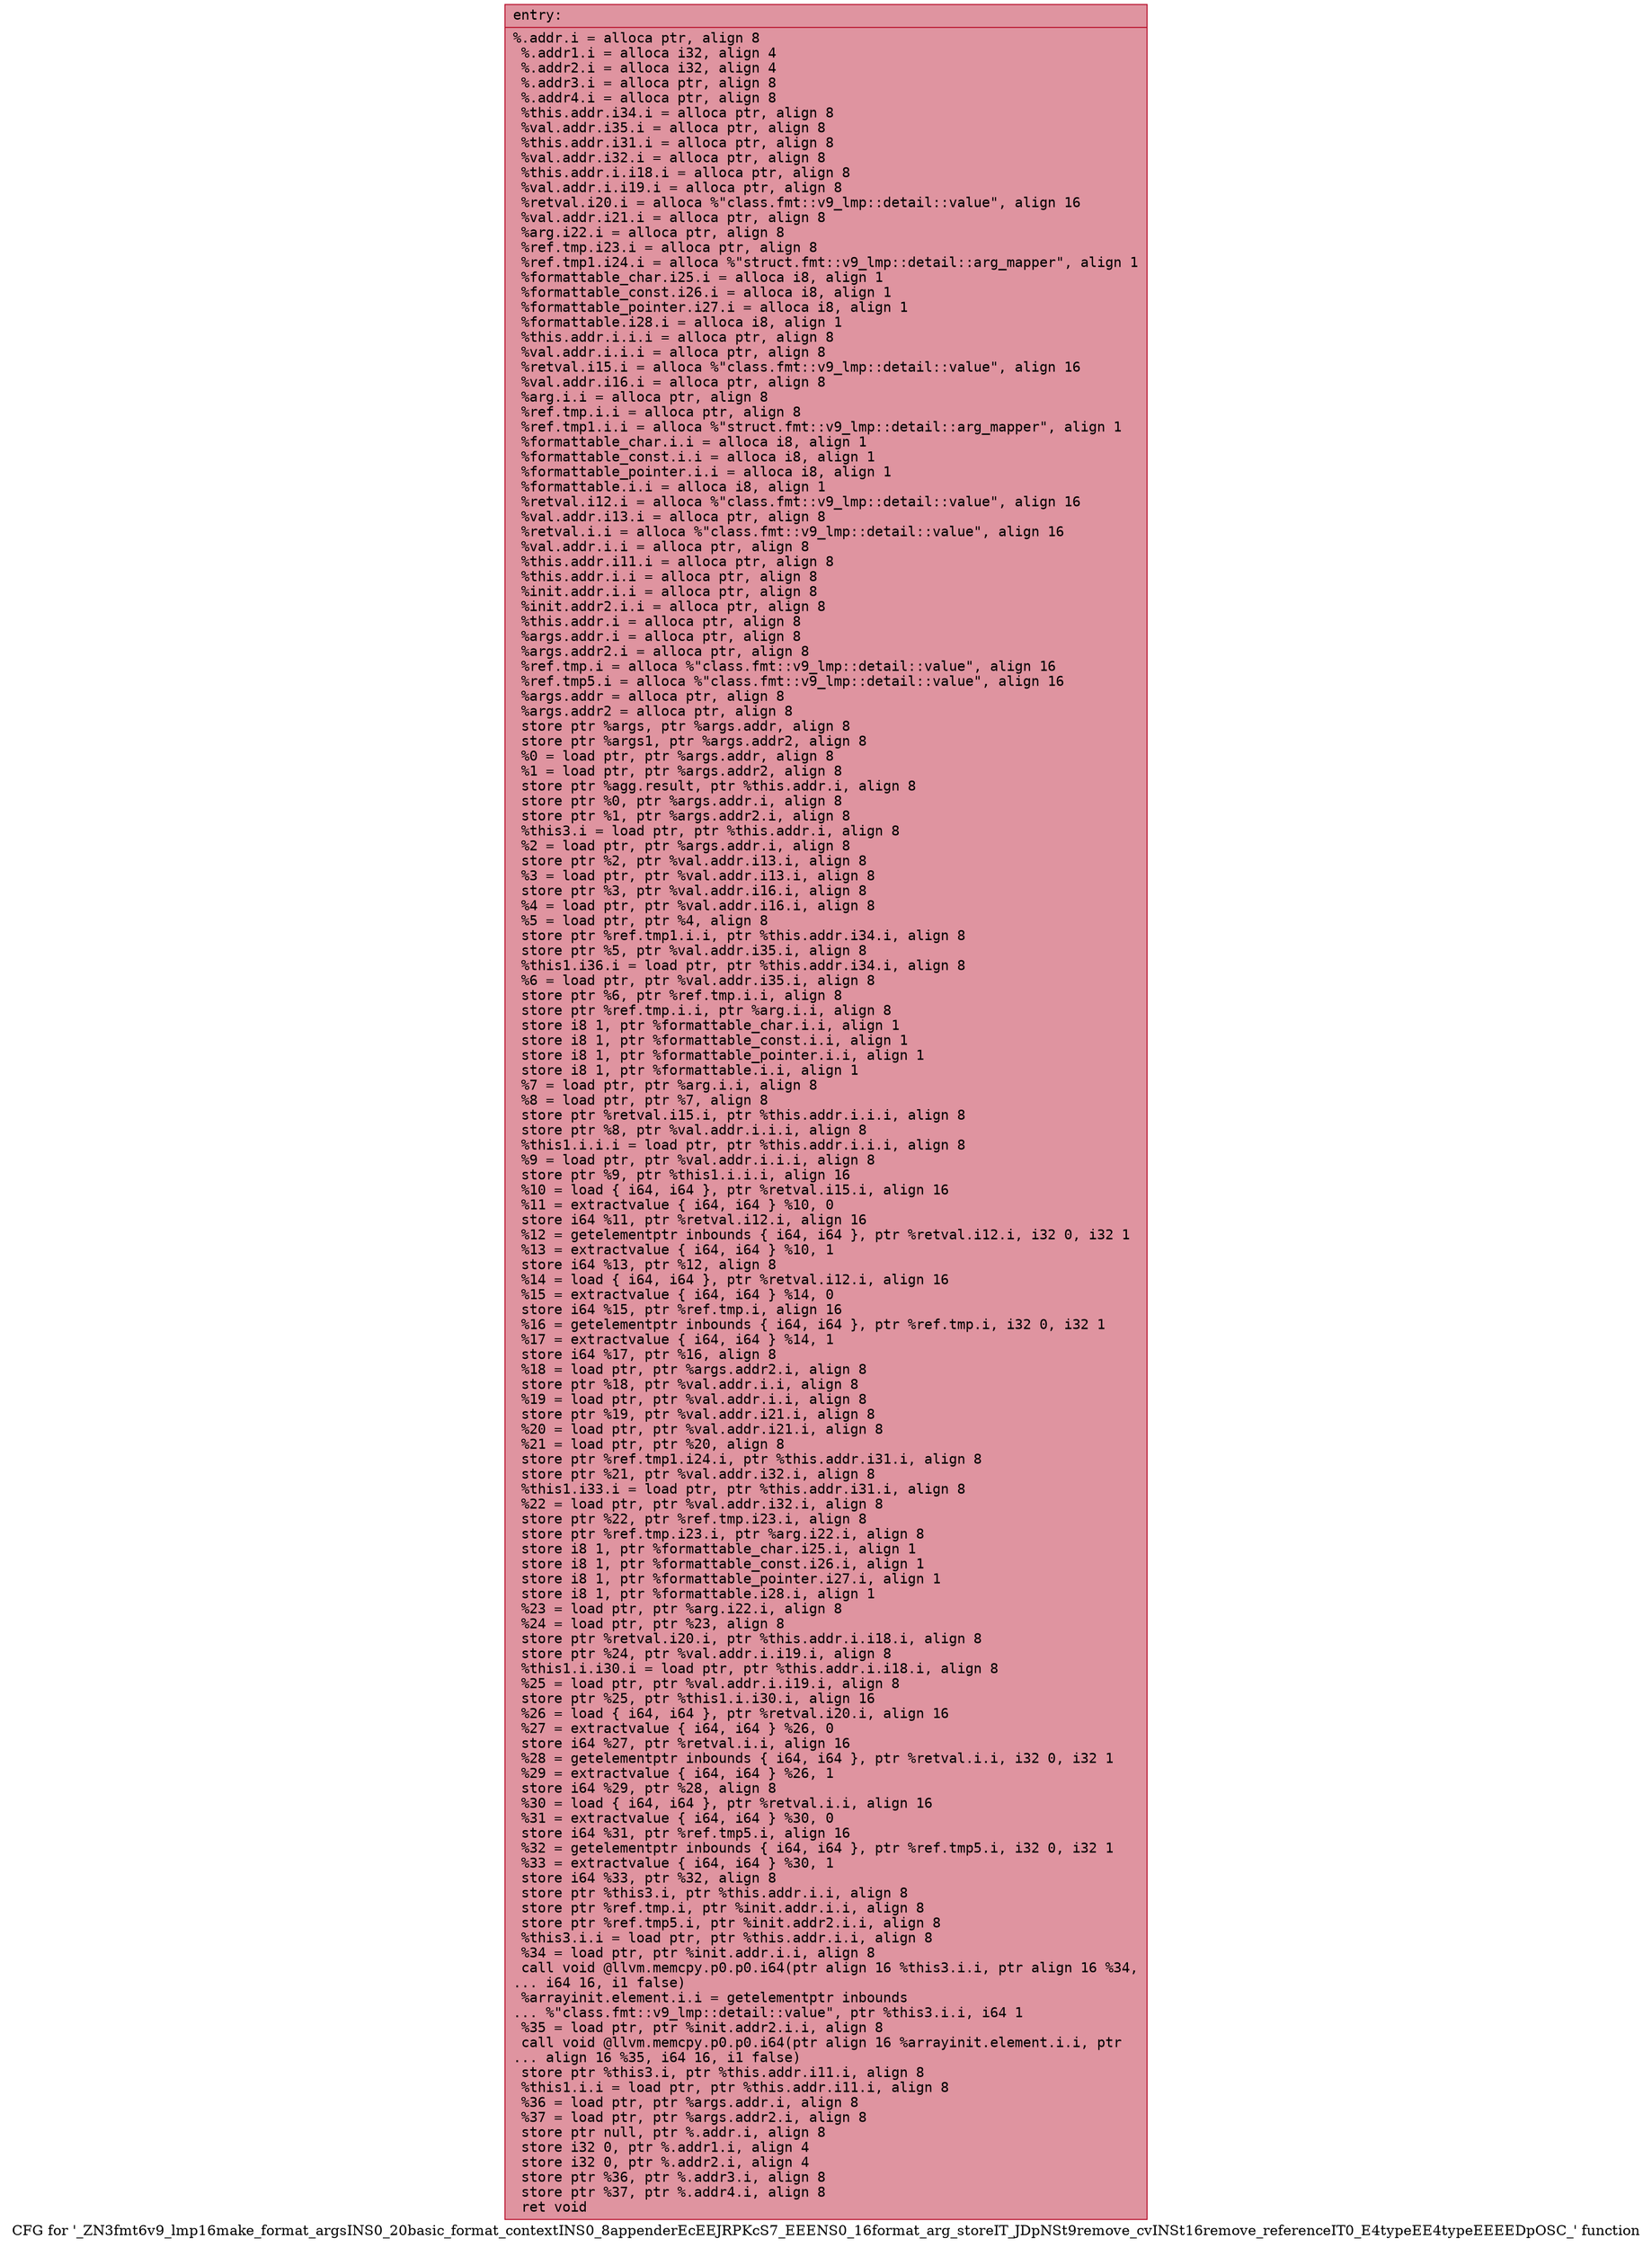 digraph "CFG for '_ZN3fmt6v9_lmp16make_format_argsINS0_20basic_format_contextINS0_8appenderEcEEJRPKcS7_EEENS0_16format_arg_storeIT_JDpNSt9remove_cvINSt16remove_referenceIT0_E4typeEE4typeEEEEDpOSC_' function" {
	label="CFG for '_ZN3fmt6v9_lmp16make_format_argsINS0_20basic_format_contextINS0_8appenderEcEEJRPKcS7_EEENS0_16format_arg_storeIT_JDpNSt9remove_cvINSt16remove_referenceIT0_E4typeEE4typeEEEEDpOSC_' function";

	Node0x55e069416240 [shape=record,color="#b70d28ff", style=filled, fillcolor="#b70d2870" fontname="Courier",label="{entry:\l|  %.addr.i = alloca ptr, align 8\l  %.addr1.i = alloca i32, align 4\l  %.addr2.i = alloca i32, align 4\l  %.addr3.i = alloca ptr, align 8\l  %.addr4.i = alloca ptr, align 8\l  %this.addr.i34.i = alloca ptr, align 8\l  %val.addr.i35.i = alloca ptr, align 8\l  %this.addr.i31.i = alloca ptr, align 8\l  %val.addr.i32.i = alloca ptr, align 8\l  %this.addr.i.i18.i = alloca ptr, align 8\l  %val.addr.i.i19.i = alloca ptr, align 8\l  %retval.i20.i = alloca %\"class.fmt::v9_lmp::detail::value\", align 16\l  %val.addr.i21.i = alloca ptr, align 8\l  %arg.i22.i = alloca ptr, align 8\l  %ref.tmp.i23.i = alloca ptr, align 8\l  %ref.tmp1.i24.i = alloca %\"struct.fmt::v9_lmp::detail::arg_mapper\", align 1\l  %formattable_char.i25.i = alloca i8, align 1\l  %formattable_const.i26.i = alloca i8, align 1\l  %formattable_pointer.i27.i = alloca i8, align 1\l  %formattable.i28.i = alloca i8, align 1\l  %this.addr.i.i.i = alloca ptr, align 8\l  %val.addr.i.i.i = alloca ptr, align 8\l  %retval.i15.i = alloca %\"class.fmt::v9_lmp::detail::value\", align 16\l  %val.addr.i16.i = alloca ptr, align 8\l  %arg.i.i = alloca ptr, align 8\l  %ref.tmp.i.i = alloca ptr, align 8\l  %ref.tmp1.i.i = alloca %\"struct.fmt::v9_lmp::detail::arg_mapper\", align 1\l  %formattable_char.i.i = alloca i8, align 1\l  %formattable_const.i.i = alloca i8, align 1\l  %formattable_pointer.i.i = alloca i8, align 1\l  %formattable.i.i = alloca i8, align 1\l  %retval.i12.i = alloca %\"class.fmt::v9_lmp::detail::value\", align 16\l  %val.addr.i13.i = alloca ptr, align 8\l  %retval.i.i = alloca %\"class.fmt::v9_lmp::detail::value\", align 16\l  %val.addr.i.i = alloca ptr, align 8\l  %this.addr.i11.i = alloca ptr, align 8\l  %this.addr.i.i = alloca ptr, align 8\l  %init.addr.i.i = alloca ptr, align 8\l  %init.addr2.i.i = alloca ptr, align 8\l  %this.addr.i = alloca ptr, align 8\l  %args.addr.i = alloca ptr, align 8\l  %args.addr2.i = alloca ptr, align 8\l  %ref.tmp.i = alloca %\"class.fmt::v9_lmp::detail::value\", align 16\l  %ref.tmp5.i = alloca %\"class.fmt::v9_lmp::detail::value\", align 16\l  %args.addr = alloca ptr, align 8\l  %args.addr2 = alloca ptr, align 8\l  store ptr %args, ptr %args.addr, align 8\l  store ptr %args1, ptr %args.addr2, align 8\l  %0 = load ptr, ptr %args.addr, align 8\l  %1 = load ptr, ptr %args.addr2, align 8\l  store ptr %agg.result, ptr %this.addr.i, align 8\l  store ptr %0, ptr %args.addr.i, align 8\l  store ptr %1, ptr %args.addr2.i, align 8\l  %this3.i = load ptr, ptr %this.addr.i, align 8\l  %2 = load ptr, ptr %args.addr.i, align 8\l  store ptr %2, ptr %val.addr.i13.i, align 8\l  %3 = load ptr, ptr %val.addr.i13.i, align 8\l  store ptr %3, ptr %val.addr.i16.i, align 8\l  %4 = load ptr, ptr %val.addr.i16.i, align 8\l  %5 = load ptr, ptr %4, align 8\l  store ptr %ref.tmp1.i.i, ptr %this.addr.i34.i, align 8\l  store ptr %5, ptr %val.addr.i35.i, align 8\l  %this1.i36.i = load ptr, ptr %this.addr.i34.i, align 8\l  %6 = load ptr, ptr %val.addr.i35.i, align 8\l  store ptr %6, ptr %ref.tmp.i.i, align 8\l  store ptr %ref.tmp.i.i, ptr %arg.i.i, align 8\l  store i8 1, ptr %formattable_char.i.i, align 1\l  store i8 1, ptr %formattable_const.i.i, align 1\l  store i8 1, ptr %formattable_pointer.i.i, align 1\l  store i8 1, ptr %formattable.i.i, align 1\l  %7 = load ptr, ptr %arg.i.i, align 8\l  %8 = load ptr, ptr %7, align 8\l  store ptr %retval.i15.i, ptr %this.addr.i.i.i, align 8\l  store ptr %8, ptr %val.addr.i.i.i, align 8\l  %this1.i.i.i = load ptr, ptr %this.addr.i.i.i, align 8\l  %9 = load ptr, ptr %val.addr.i.i.i, align 8\l  store ptr %9, ptr %this1.i.i.i, align 16\l  %10 = load \{ i64, i64 \}, ptr %retval.i15.i, align 16\l  %11 = extractvalue \{ i64, i64 \} %10, 0\l  store i64 %11, ptr %retval.i12.i, align 16\l  %12 = getelementptr inbounds \{ i64, i64 \}, ptr %retval.i12.i, i32 0, i32 1\l  %13 = extractvalue \{ i64, i64 \} %10, 1\l  store i64 %13, ptr %12, align 8\l  %14 = load \{ i64, i64 \}, ptr %retval.i12.i, align 16\l  %15 = extractvalue \{ i64, i64 \} %14, 0\l  store i64 %15, ptr %ref.tmp.i, align 16\l  %16 = getelementptr inbounds \{ i64, i64 \}, ptr %ref.tmp.i, i32 0, i32 1\l  %17 = extractvalue \{ i64, i64 \} %14, 1\l  store i64 %17, ptr %16, align 8\l  %18 = load ptr, ptr %args.addr2.i, align 8\l  store ptr %18, ptr %val.addr.i.i, align 8\l  %19 = load ptr, ptr %val.addr.i.i, align 8\l  store ptr %19, ptr %val.addr.i21.i, align 8\l  %20 = load ptr, ptr %val.addr.i21.i, align 8\l  %21 = load ptr, ptr %20, align 8\l  store ptr %ref.tmp1.i24.i, ptr %this.addr.i31.i, align 8\l  store ptr %21, ptr %val.addr.i32.i, align 8\l  %this1.i33.i = load ptr, ptr %this.addr.i31.i, align 8\l  %22 = load ptr, ptr %val.addr.i32.i, align 8\l  store ptr %22, ptr %ref.tmp.i23.i, align 8\l  store ptr %ref.tmp.i23.i, ptr %arg.i22.i, align 8\l  store i8 1, ptr %formattable_char.i25.i, align 1\l  store i8 1, ptr %formattable_const.i26.i, align 1\l  store i8 1, ptr %formattable_pointer.i27.i, align 1\l  store i8 1, ptr %formattable.i28.i, align 1\l  %23 = load ptr, ptr %arg.i22.i, align 8\l  %24 = load ptr, ptr %23, align 8\l  store ptr %retval.i20.i, ptr %this.addr.i.i18.i, align 8\l  store ptr %24, ptr %val.addr.i.i19.i, align 8\l  %this1.i.i30.i = load ptr, ptr %this.addr.i.i18.i, align 8\l  %25 = load ptr, ptr %val.addr.i.i19.i, align 8\l  store ptr %25, ptr %this1.i.i30.i, align 16\l  %26 = load \{ i64, i64 \}, ptr %retval.i20.i, align 16\l  %27 = extractvalue \{ i64, i64 \} %26, 0\l  store i64 %27, ptr %retval.i.i, align 16\l  %28 = getelementptr inbounds \{ i64, i64 \}, ptr %retval.i.i, i32 0, i32 1\l  %29 = extractvalue \{ i64, i64 \} %26, 1\l  store i64 %29, ptr %28, align 8\l  %30 = load \{ i64, i64 \}, ptr %retval.i.i, align 16\l  %31 = extractvalue \{ i64, i64 \} %30, 0\l  store i64 %31, ptr %ref.tmp5.i, align 16\l  %32 = getelementptr inbounds \{ i64, i64 \}, ptr %ref.tmp5.i, i32 0, i32 1\l  %33 = extractvalue \{ i64, i64 \} %30, 1\l  store i64 %33, ptr %32, align 8\l  store ptr %this3.i, ptr %this.addr.i.i, align 8\l  store ptr %ref.tmp.i, ptr %init.addr.i.i, align 8\l  store ptr %ref.tmp5.i, ptr %init.addr2.i.i, align 8\l  %this3.i.i = load ptr, ptr %this.addr.i.i, align 8\l  %34 = load ptr, ptr %init.addr.i.i, align 8\l  call void @llvm.memcpy.p0.p0.i64(ptr align 16 %this3.i.i, ptr align 16 %34,\l... i64 16, i1 false)\l  %arrayinit.element.i.i = getelementptr inbounds\l... %\"class.fmt::v9_lmp::detail::value\", ptr %this3.i.i, i64 1\l  %35 = load ptr, ptr %init.addr2.i.i, align 8\l  call void @llvm.memcpy.p0.p0.i64(ptr align 16 %arrayinit.element.i.i, ptr\l... align 16 %35, i64 16, i1 false)\l  store ptr %this3.i, ptr %this.addr.i11.i, align 8\l  %this1.i.i = load ptr, ptr %this.addr.i11.i, align 8\l  %36 = load ptr, ptr %args.addr.i, align 8\l  %37 = load ptr, ptr %args.addr2.i, align 8\l  store ptr null, ptr %.addr.i, align 8\l  store i32 0, ptr %.addr1.i, align 4\l  store i32 0, ptr %.addr2.i, align 4\l  store ptr %36, ptr %.addr3.i, align 8\l  store ptr %37, ptr %.addr4.i, align 8\l  ret void\l}"];
}
